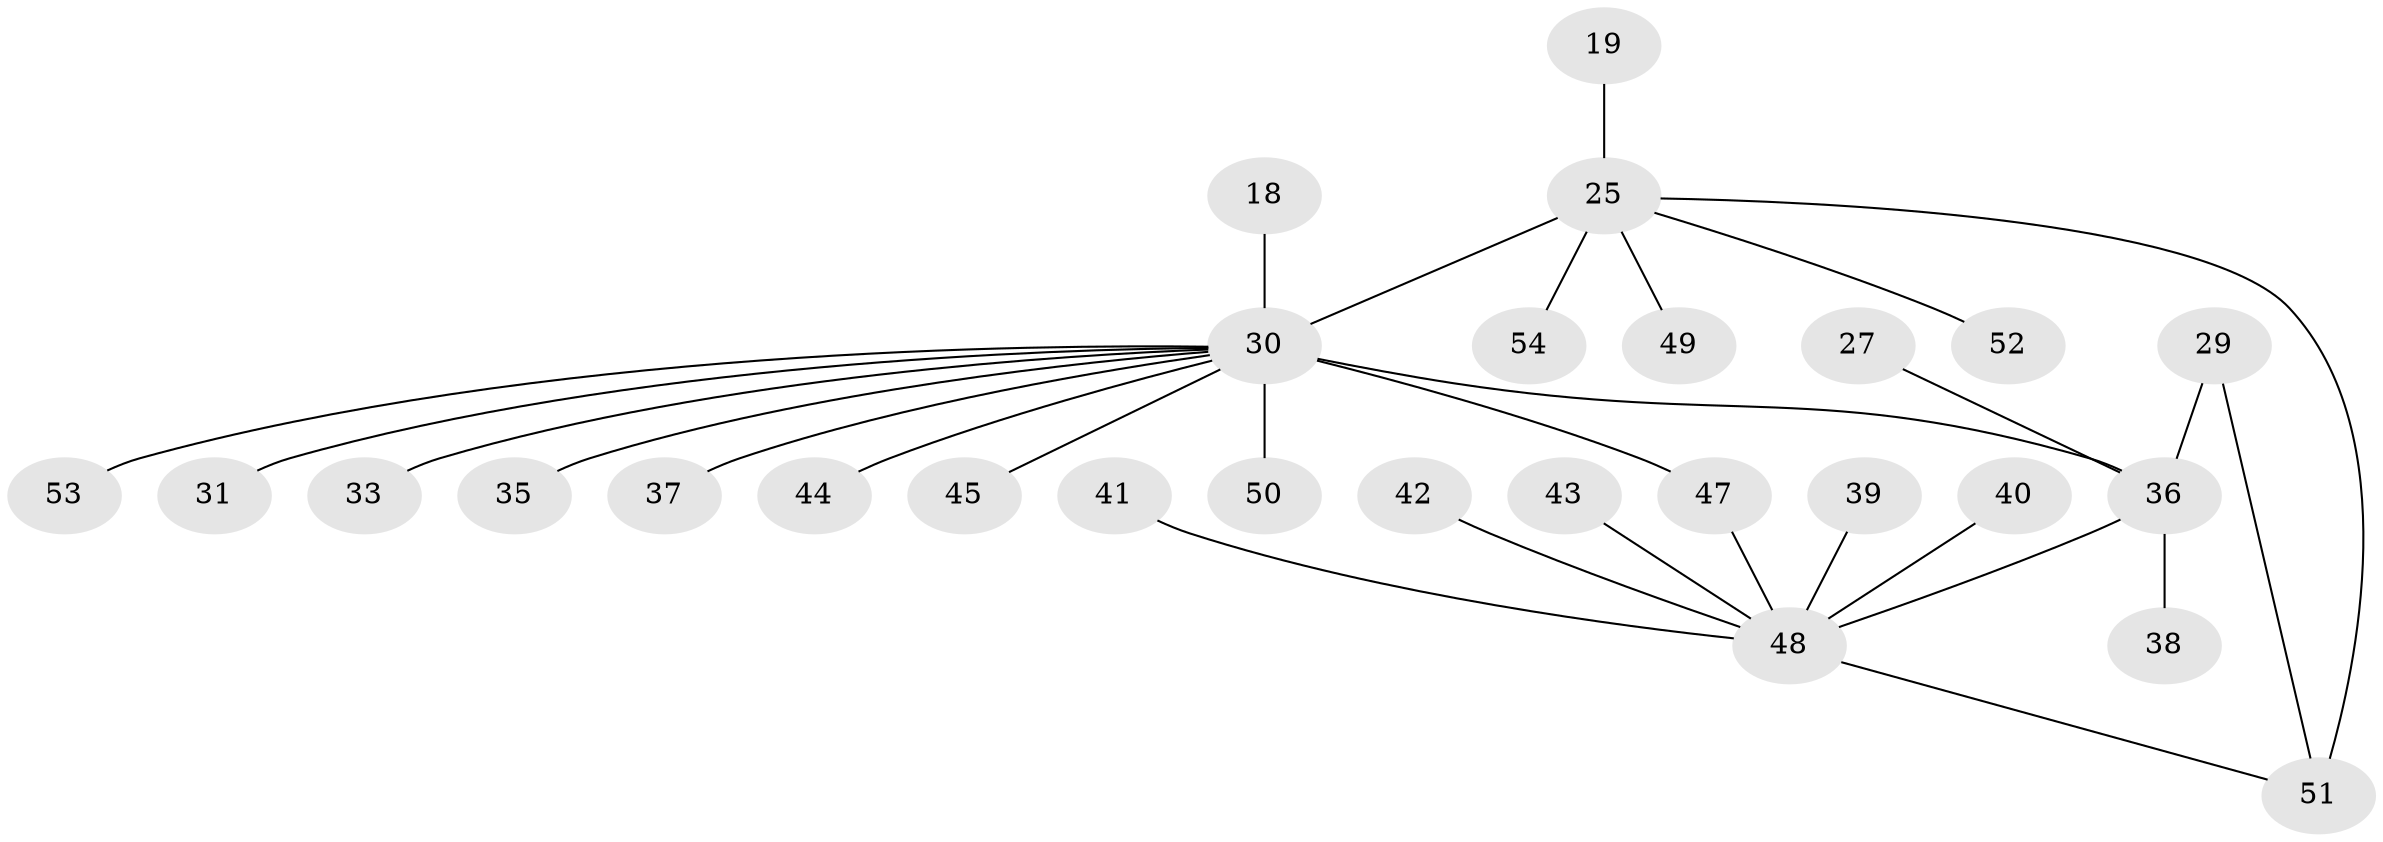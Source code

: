 // original degree distribution, {8: 0.09259259259259259, 7: 0.018518518518518517, 4: 0.05555555555555555, 5: 0.037037037037037035, 6: 0.018518518518518517, 1: 0.48148148148148145, 2: 0.24074074074074073, 3: 0.05555555555555555}
// Generated by graph-tools (version 1.1) at 2025/47/03/09/25 04:47:32]
// undirected, 27 vertices, 29 edges
graph export_dot {
graph [start="1"]
  node [color=gray90,style=filled];
  18;
  19;
  25 [super="+16"];
  27;
  29;
  30 [super="+13+21+17+9+11+26"];
  31;
  33;
  35;
  36 [super="+28+8+24"];
  37 [super="+34"];
  38;
  39;
  40;
  41;
  42;
  43;
  44;
  45;
  47 [super="+5"];
  48 [super="+22+32"];
  49;
  50;
  51 [super="+46"];
  52 [super="+20"];
  53;
  54 [super="+10"];
  18 -- 30;
  19 -- 25;
  25 -- 30 [weight=3];
  25 -- 49;
  25 -- 51 [weight=2];
  25 -- 52;
  25 -- 54;
  27 -- 36;
  29 -- 51;
  29 -- 36;
  30 -- 50;
  30 -- 31;
  30 -- 47 [weight=3];
  30 -- 33;
  30 -- 44;
  30 -- 45;
  30 -- 53;
  30 -- 37;
  30 -- 36;
  30 -- 35;
  36 -- 38;
  36 -- 48 [weight=3];
  39 -- 48;
  40 -- 48;
  41 -- 48;
  42 -- 48;
  43 -- 48;
  47 -- 48 [weight=3];
  48 -- 51;
}
